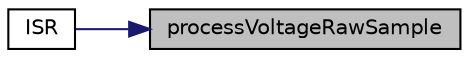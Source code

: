 digraph "processVoltageRawSample"
{
 // LATEX_PDF_SIZE
  bgcolor="transparent";
  edge [fontname="Helvetica",fontsize="10",labelfontname="Helvetica",labelfontsize="10"];
  node [fontname="Helvetica",fontsize="10",shape=record];
  rankdir="RL";
  Node1 [label="processVoltageRawSample",height=0.2,width=0.4,color="black", fillcolor="grey75", style="filled", fontcolor="black",tooltip="Process the current voltage raw sample for the specific phase."];
  Node1 -> Node2 [dir="back",color="midnightblue",fontsize="10",style="solid",fontname="Helvetica"];
  Node2 [label="ISR",height=0.2,width=0.4,color="black",URL="$Mk2__3phase__RFdatalog__temp_8ino.html#a05c2e5b588ced1cd7312f5b0edc5b295",tooltip="Interrupt Service Routine - Interrupt-Driven Analog Conversion."];
}
